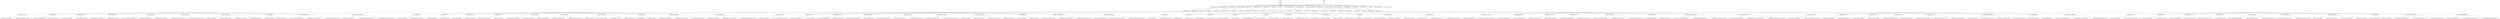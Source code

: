 digraph G { 
rankdir = BT 
"BatteryUsage_weight" [shape = oval] 
AndRef0[shape = point] 
AndRef0->"BatteryUsage_LocationFinding"
"BatteryUsage_LocationFinding[GPS]"->AndRef0 [dir = none] 
AndRef1[shape = point] 
AndRef1->"BatteryUsage_LocationFinding"
"BatteryUsage_LocationFinding[radio triangulation]"->AndRef1 [dir = none] 
"BatteryUsage_LocationFinding" [shape = oval] 
AndRef2[shape = point] 
AndRef2->"BatteryUsage_FileSharing"
"BatteryUsage_FileSharing[OpenIntent]"->AndRef2 [dir = none] 
AndRef3[shape = point] 
AndRef3->"BatteryUsage_FileSharing"
"BatteryUsage_FileSharing[In house]"->AndRef3 [dir = none] 
"BatteryUsage_FileSharing" [shape = oval] 
AndRef4[shape = point] 
AndRef4->"BatteryUsage_ReportSyncing"
"BatteryUsage_ReportSyncing[Explicit]"->AndRef4 [dir = none] 
AndRef5[shape = point] 
AndRef5->"BatteryUsage_ReportSyncing"
"BatteryUsage_ReportSyncing[Implicit]"->AndRef5 [dir = none] 
"BatteryUsage_ReportSyncing" [shape = oval] 
AndRef6[shape = point] 
AndRef6->"BatteryUsage_ChatProtocol"
"BatteryUsage_ChatProtocol[XMPP (Open Fire)]"->AndRef6 [dir = none] 
AndRef7[shape = point] 
AndRef7->"BatteryUsage_ChatProtocol"
"BatteryUsage_ChatProtocol[In house]"->AndRef7 [dir = none] 
"BatteryUsage_ChatProtocol" [shape = oval] 
AndRef8[shape = point] 
AndRef8->"BatteryUsage_MapAccess"
"BatteryUsage_MapAccess[On Demand (Google)]"->AndRef8 [dir = none] 
AndRef9[shape = point] 
AndRef9->"BatteryUsage_MapAccess"
"BatteryUsage_MapAccess[Cache on server]"->AndRef9 [dir = none] 
AndRef10[shape = point] 
AndRef10->"BatteryUsage_MapAccess"
"BatteryUsage_MapAccess[Preloaded (ESRI)]"->AndRef10 [dir = none] 
"BatteryUsage_MapAccess" [shape = oval] 
AndRef11[shape = point] 
AndRef11->"BatteryUsage_HardwarePlatform"
"BatteryUsage_HardwarePlatform[Nexus I (HTC)]"->AndRef11 [dir = none] 
AndRef12[shape = point] 
AndRef12->"BatteryUsage_HardwarePlatform"
"BatteryUsage_HardwarePlatform[Droid (Motorola)]"->AndRef12 [dir = none] 
"BatteryUsage_HardwarePlatform" [shape = oval] 
AndRef13[shape = point] 
AndRef13->"BatteryUsage_Connectivity"
"BatteryUsage_Connectivity[Wifi]"->AndRef13 [dir = none] 
AndRef14[shape = point] 
AndRef14->"BatteryUsage_Connectivity"
"BatteryUsage_Connectivity[3G on Nexus I]"->AndRef14 [dir = none] 
AndRef15[shape = point] 
AndRef15->"BatteryUsage_Connectivity"
"BatteryUsage_Connectivity[3G on Droid]"->AndRef15 [dir = none] 
AndRef16[shape = point] 
AndRef16->"BatteryUsage_Connectivity"
"BatteryUsage_Connectivity[Bluetooth]"->AndRef16 [dir = none] 
"BatteryUsage_Connectivity" [shape = oval] 
AndRef17[shape = point] 
AndRef17->"BatteryUsage_DataBase"
"BatteryUsage_DataBase[MySQL]"->AndRef17 [dir = none] 
AndRef18[shape = point] 
AndRef18->"BatteryUsage_DataBase"
"BatteryUsage_DataBase[sqLite]"->AndRef18 [dir = none] 
"BatteryUsage_DataBase" [shape = oval] 
AndRef19[shape = point] 
AndRef19->"BatteryUsage_ArchitecturalPattern"
"BatteryUsage_ArchitecturalPattern[Peer-to-peer]"->AndRef19 [dir = none] 
AndRef20[shape = point] 
AndRef20->"BatteryUsage_ArchitecturalPattern"
"BatteryUsage_ArchitecturalPattern[Client-Server]"->AndRef20 [dir = none] 
AndRef21[shape = point] 
AndRef21->"BatteryUsage_ArchitecturalPattern"
"BatteryUsage_ArchitecturalPattern[Push-based]"->AndRef21 [dir = none] 
"BatteryUsage_ArchitecturalPattern" [shape = oval] 
AndRef22[shape = point] 
AndRef22->"BatteryUsage_DataExchangeFormat"
"BatteryUsage_DataExchangeFormat[XML]"->AndRef22 [dir = none] 
AndRef23[shape = point] 
AndRef23->"BatteryUsage_DataExchangeFormat"
"BatteryUsage_DataExchangeFormat[Compressed XML]"->AndRef23 [dir = none] 
AndRef24[shape = point] 
AndRef24->"BatteryUsage_DataExchangeFormat"
"BatteryUsage_DataExchangeFormat[Unformatted data]"->AndRef24 [dir = none] 
"BatteryUsage_DataExchangeFormat" [shape = oval] 
"BatteryUsage" [shape = oval] 
AndRef25[shape = point] 
AndRef25->"BatteryUsage"
"BatteryUsage_LocationFinding"->AndRef25 [dir = none] 
"BatteryUsage_FileSharing"->AndRef25 [dir = none] 
"BatteryUsage_ReportSyncing"->AndRef25 [dir = none] 
"BatteryUsage_ChatProtocol"->AndRef25 [dir = none] 
"BatteryUsage_MapAccess"->AndRef25 [dir = none] 
"BatteryUsage_HardwarePlatform"->AndRef25 [dir = none] 
"BatteryUsage_Connectivity"->AndRef25 [dir = none] 
"BatteryUsage_DataBase"->AndRef25 [dir = none] 
"BatteryUsage_ArchitecturalPattern"->AndRef25 [dir = none] 
"BatteryUsage_DataExchangeFormat"->AndRef25 [dir = none] 
"BatteryUsage_best" [shape = oval] 
"BatteryUsage_worst" [shape = oval] 
"BatteryUsage_Preference" [shape = oval] 
AndRef26[shape = point] 
AndRef26->"BatteryUsage_Preference"
"BatteryUsage"->AndRef26 [dir = none] 
"BatteryUsage_best"->AndRef26 [dir = none] 
"BatteryUsage_worst"->AndRef26 [dir = none] 
"ResponseTime_weight" [shape = oval] 
AndRef27[shape = point] 
AndRef27->"ResponseTime_LocationFinding"
"ResponseTime_LocationFinding[GPS]"->AndRef27 [dir = none] 
AndRef28[shape = point] 
AndRef28->"ResponseTime_LocationFinding"
"ResponseTime_LocationFinding[radio triangulation]"->AndRef28 [dir = none] 
"ResponseTime_LocationFinding" [shape = oval] 
AndRef29[shape = point] 
AndRef29->"ResponseTime_FileSharing"
"ResponseTime_FileSharing[OpenIntent]"->AndRef29 [dir = none] 
AndRef30[shape = point] 
AndRef30->"ResponseTime_FileSharing"
"ResponseTime_FileSharing[In house]"->AndRef30 [dir = none] 
"ResponseTime_FileSharing" [shape = oval] 
AndRef31[shape = point] 
AndRef31->"ResponseTime_ReportSyncing"
"ResponseTime_ReportSyncing[Explicit]"->AndRef31 [dir = none] 
AndRef32[shape = point] 
AndRef32->"ResponseTime_ReportSyncing"
"ResponseTime_ReportSyncing[Implicit]"->AndRef32 [dir = none] 
"ResponseTime_ReportSyncing" [shape = oval] 
AndRef33[shape = point] 
AndRef33->"ResponseTime_ChatProtocol"
"ResponseTime_ChatProtocol[XMPP (Open Fire)]"->AndRef33 [dir = none] 
AndRef34[shape = point] 
AndRef34->"ResponseTime_ChatProtocol"
"ResponseTime_ChatProtocol[In house]"->AndRef34 [dir = none] 
"ResponseTime_ChatProtocol" [shape = oval] 
AndRef35[shape = point] 
AndRef35->"ResponseTime_MapAccess"
"ResponseTime_MapAccess[On Demand (Google)]"->AndRef35 [dir = none] 
AndRef36[shape = point] 
AndRef36->"ResponseTime_MapAccess"
"ResponseTime_MapAccess[Cache on server]"->AndRef36 [dir = none] 
AndRef37[shape = point] 
AndRef37->"ResponseTime_MapAccess"
"ResponseTime_MapAccess[Preloaded (ESRI)]"->AndRef37 [dir = none] 
"ResponseTime_MapAccess" [shape = oval] 
AndRef38[shape = point] 
AndRef38->"ResponseTime_HardwarePlatform"
"ResponseTime_HardwarePlatform[Nexus I (HTC)]"->AndRef38 [dir = none] 
AndRef39[shape = point] 
AndRef39->"ResponseTime_HardwarePlatform"
"ResponseTime_HardwarePlatform[Droid (Motorola)]"->AndRef39 [dir = none] 
"ResponseTime_HardwarePlatform" [shape = oval] 
AndRef40[shape = point] 
AndRef40->"ResponseTime_Connectivity"
"ResponseTime_Connectivity[Wifi]"->AndRef40 [dir = none] 
AndRef41[shape = point] 
AndRef41->"ResponseTime_Connectivity"
"ResponseTime_Connectivity[3G on Nexus I]"->AndRef41 [dir = none] 
AndRef42[shape = point] 
AndRef42->"ResponseTime_Connectivity"
"ResponseTime_Connectivity[3G on Droid]"->AndRef42 [dir = none] 
AndRef43[shape = point] 
AndRef43->"ResponseTime_Connectivity"
"ResponseTime_Connectivity[Bluetooth]"->AndRef43 [dir = none] 
"ResponseTime_Connectivity" [shape = oval] 
AndRef44[shape = point] 
AndRef44->"ResponseTime_DataBase"
"ResponseTime_DataBase[MySQL]"->AndRef44 [dir = none] 
AndRef45[shape = point] 
AndRef45->"ResponseTime_DataBase"
"ResponseTime_DataBase[sqLite]"->AndRef45 [dir = none] 
"ResponseTime_DataBase" [shape = oval] 
AndRef46[shape = point] 
AndRef46->"ResponseTime_ArchitecturalPattern"
"ResponseTime_ArchitecturalPattern[Peer-to-peer]"->AndRef46 [dir = none] 
AndRef47[shape = point] 
AndRef47->"ResponseTime_ArchitecturalPattern"
"ResponseTime_ArchitecturalPattern[Client-Server]"->AndRef47 [dir = none] 
AndRef48[shape = point] 
AndRef48->"ResponseTime_ArchitecturalPattern"
"ResponseTime_ArchitecturalPattern[Push-based]"->AndRef48 [dir = none] 
"ResponseTime_ArchitecturalPattern" [shape = oval] 
AndRef49[shape = point] 
AndRef49->"ResponseTime_DataExchangeFormat"
"ResponseTime_DataExchangeFormat[XML]"->AndRef49 [dir = none] 
AndRef50[shape = point] 
AndRef50->"ResponseTime_DataExchangeFormat"
"ResponseTime_DataExchangeFormat[Compressed XML]"->AndRef50 [dir = none] 
AndRef51[shape = point] 
AndRef51->"ResponseTime_DataExchangeFormat"
"ResponseTime_DataExchangeFormat[Unformatted data]"->AndRef51 [dir = none] 
"ResponseTime_DataExchangeFormat" [shape = oval] 
"ResponseTime" [shape = oval] 
AndRef52[shape = point] 
AndRef52->"ResponseTime"
"ResponseTime_LocationFinding"->AndRef52 [dir = none] 
"ResponseTime_FileSharing"->AndRef52 [dir = none] 
"ResponseTime_ReportSyncing"->AndRef52 [dir = none] 
"ResponseTime_ChatProtocol"->AndRef52 [dir = none] 
"ResponseTime_MapAccess"->AndRef52 [dir = none] 
"ResponseTime_HardwarePlatform"->AndRef52 [dir = none] 
"ResponseTime_Connectivity"->AndRef52 [dir = none] 
"ResponseTime_DataBase"->AndRef52 [dir = none] 
"ResponseTime_ArchitecturalPattern"->AndRef52 [dir = none] 
"ResponseTime_DataExchangeFormat"->AndRef52 [dir = none] 
"ResponseTime_worst" [shape = oval] 
"ResponseTime_best" [shape = oval] 
"ResponseTime_Preference" [shape = oval] 
AndRef53[shape = point] 
AndRef53->"ResponseTime_Preference"
"ResponseTime"->AndRef53 [dir = none] 
"ResponseTime_worst"->AndRef53 [dir = none] 
"ResponseTime_best"->AndRef53 [dir = none] 
"Reliability_weight" [shape = oval] 
AndRef54[shape = point] 
AndRef54->"Reliability_LocationFinding"
"Reliability_LocationFinding[GPS]"->AndRef54 [dir = none] 
AndRef55[shape = point] 
AndRef55->"Reliability_LocationFinding"
"Reliability_LocationFinding[radio triangulation]"->AndRef55 [dir = none] 
"Reliability_LocationFinding" [shape = oval] 
AndRef56[shape = point] 
AndRef56->"Reliability_FileSharing"
"Reliability_FileSharing[OpenIntent]"->AndRef56 [dir = none] 
AndRef57[shape = point] 
AndRef57->"Reliability_FileSharing"
"Reliability_FileSharing[In house]"->AndRef57 [dir = none] 
"Reliability_FileSharing" [shape = oval] 
AndRef58[shape = point] 
AndRef58->"Reliability_ReportSyncing"
"Reliability_ReportSyncing[Explicit]"->AndRef58 [dir = none] 
AndRef59[shape = point] 
AndRef59->"Reliability_ReportSyncing"
"Reliability_ReportSyncing[Implicit]"->AndRef59 [dir = none] 
"Reliability_ReportSyncing" [shape = oval] 
AndRef60[shape = point] 
AndRef60->"Reliability_ChatProtocol"
"Reliability_ChatProtocol[XMPP (Open Fire)]"->AndRef60 [dir = none] 
AndRef61[shape = point] 
AndRef61->"Reliability_ChatProtocol"
"Reliability_ChatProtocol[In house]"->AndRef61 [dir = none] 
"Reliability_ChatProtocol" [shape = oval] 
AndRef62[shape = point] 
AndRef62->"Reliability_MapAccess"
"Reliability_MapAccess[On Demand (Google)]"->AndRef62 [dir = none] 
AndRef63[shape = point] 
AndRef63->"Reliability_MapAccess"
"Reliability_MapAccess[Cache on server]"->AndRef63 [dir = none] 
AndRef64[shape = point] 
AndRef64->"Reliability_MapAccess"
"Reliability_MapAccess[Preloaded (ESRI)]"->AndRef64 [dir = none] 
"Reliability_MapAccess" [shape = oval] 
AndRef65[shape = point] 
AndRef65->"Reliability_HardwarePlatform"
"Reliability_HardwarePlatform[Nexus I (HTC)]"->AndRef65 [dir = none] 
AndRef66[shape = point] 
AndRef66->"Reliability_HardwarePlatform"
"Reliability_HardwarePlatform[Droid (Motorola)]"->AndRef66 [dir = none] 
"Reliability_HardwarePlatform" [shape = oval] 
AndRef67[shape = point] 
AndRef67->"Reliability_Connectivity"
"Reliability_Connectivity[Wifi]"->AndRef67 [dir = none] 
AndRef68[shape = point] 
AndRef68->"Reliability_Connectivity"
"Reliability_Connectivity[3G on Nexus I]"->AndRef68 [dir = none] 
AndRef69[shape = point] 
AndRef69->"Reliability_Connectivity"
"Reliability_Connectivity[3G on Droid]"->AndRef69 [dir = none] 
AndRef70[shape = point] 
AndRef70->"Reliability_Connectivity"
"Reliability_Connectivity[Bluetooth]"->AndRef70 [dir = none] 
"Reliability_Connectivity" [shape = oval] 
AndRef71[shape = point] 
AndRef71->"Reliability_DataBase"
"Reliability_DataBase[MySQL]"->AndRef71 [dir = none] 
AndRef72[shape = point] 
AndRef72->"Reliability_DataBase"
"Reliability_DataBase[sqLite]"->AndRef72 [dir = none] 
"Reliability_DataBase" [shape = oval] 
AndRef73[shape = point] 
AndRef73->"Reliability_ArchitecturalPattern"
"Reliability_ArchitecturalPattern[Peer-to-peer]"->AndRef73 [dir = none] 
AndRef74[shape = point] 
AndRef74->"Reliability_ArchitecturalPattern"
"Reliability_ArchitecturalPattern[Client-Server]"->AndRef74 [dir = none] 
AndRef75[shape = point] 
AndRef75->"Reliability_ArchitecturalPattern"
"Reliability_ArchitecturalPattern[Push-based]"->AndRef75 [dir = none] 
"Reliability_ArchitecturalPattern" [shape = oval] 
AndRef76[shape = point] 
AndRef76->"Reliability_DataExchangeFormat"
"Reliability_DataExchangeFormat[XML]"->AndRef76 [dir = none] 
AndRef77[shape = point] 
AndRef77->"Reliability_DataExchangeFormat"
"Reliability_DataExchangeFormat[Compressed XML]"->AndRef77 [dir = none] 
AndRef78[shape = point] 
AndRef78->"Reliability_DataExchangeFormat"
"Reliability_DataExchangeFormat[Unformatted data]"->AndRef78 [dir = none] 
"Reliability_DataExchangeFormat" [shape = oval] 
"Reliability" [shape = oval] 
AndRef79[shape = point] 
AndRef79->"Reliability"
"Reliability_LocationFinding"->AndRef79 [dir = none] 
"Reliability_FileSharing"->AndRef79 [dir = none] 
"Reliability_ReportSyncing"->AndRef79 [dir = none] 
"Reliability_ChatProtocol"->AndRef79 [dir = none] 
"Reliability_MapAccess"->AndRef79 [dir = none] 
"Reliability_HardwarePlatform"->AndRef79 [dir = none] 
"Reliability_Connectivity"->AndRef79 [dir = none] 
"Reliability_DataBase"->AndRef79 [dir = none] 
"Reliability_ArchitecturalPattern"->AndRef79 [dir = none] 
"Reliability_DataExchangeFormat"->AndRef79 [dir = none] 
"Reliability_worst" [shape = oval] 
"Reliability_best" [shape = oval] 
"Reliability_Preference" [shape = oval] 
AndRef80[shape = point] 
AndRef80->"Reliability_Preference"
"Reliability"->AndRef80 [dir = none] 
"Reliability_worst"->AndRef80 [dir = none] 
"Reliability_best"->AndRef80 [dir = none] 
"RampUpTime_weight" [shape = oval] 
AndRef81[shape = point] 
AndRef81->"RampUpTime_LocationFinding"
"RampUpTime_LocationFinding[GPS]"->AndRef81 [dir = none] 
AndRef82[shape = point] 
AndRef82->"RampUpTime_LocationFinding"
"RampUpTime_LocationFinding[radio triangulation]"->AndRef82 [dir = none] 
"RampUpTime_LocationFinding" [shape = oval] 
AndRef83[shape = point] 
AndRef83->"RampUpTime_FileSharing"
"RampUpTime_FileSharing[OpenIntent]"->AndRef83 [dir = none] 
AndRef84[shape = point] 
AndRef84->"RampUpTime_FileSharing"
"RampUpTime_FileSharing[In house]"->AndRef84 [dir = none] 
"RampUpTime_FileSharing" [shape = oval] 
AndRef85[shape = point] 
AndRef85->"RampUpTime_ReportSyncing"
"RampUpTime_ReportSyncing[Explicit]"->AndRef85 [dir = none] 
AndRef86[shape = point] 
AndRef86->"RampUpTime_ReportSyncing"
"RampUpTime_ReportSyncing[Implicit]"->AndRef86 [dir = none] 
"RampUpTime_ReportSyncing" [shape = oval] 
AndRef87[shape = point] 
AndRef87->"RampUpTime_ChatProtocol"
"RampUpTime_ChatProtocol[XMPP (Open Fire)]"->AndRef87 [dir = none] 
AndRef88[shape = point] 
AndRef88->"RampUpTime_ChatProtocol"
"RampUpTime_ChatProtocol[In house]"->AndRef88 [dir = none] 
"RampUpTime_ChatProtocol" [shape = oval] 
AndRef89[shape = point] 
AndRef89->"RampUpTime_MapAccess"
"RampUpTime_MapAccess[On Demand (Google)]"->AndRef89 [dir = none] 
AndRef90[shape = point] 
AndRef90->"RampUpTime_MapAccess"
"RampUpTime_MapAccess[Cache on server]"->AndRef90 [dir = none] 
AndRef91[shape = point] 
AndRef91->"RampUpTime_MapAccess"
"RampUpTime_MapAccess[Preloaded (ESRI)]"->AndRef91 [dir = none] 
"RampUpTime_MapAccess" [shape = oval] 
AndRef92[shape = point] 
AndRef92->"RampUpTime_HardwarePlatform"
"RampUpTime_HardwarePlatform[Nexus I (HTC)]"->AndRef92 [dir = none] 
AndRef93[shape = point] 
AndRef93->"RampUpTime_HardwarePlatform"
"RampUpTime_HardwarePlatform[Droid (Motorola)]"->AndRef93 [dir = none] 
"RampUpTime_HardwarePlatform" [shape = oval] 
AndRef94[shape = point] 
AndRef94->"RampUpTime_Connectivity"
"RampUpTime_Connectivity[Wifi]"->AndRef94 [dir = none] 
AndRef95[shape = point] 
AndRef95->"RampUpTime_Connectivity"
"RampUpTime_Connectivity[3G on Nexus I]"->AndRef95 [dir = none] 
AndRef96[shape = point] 
AndRef96->"RampUpTime_Connectivity"
"RampUpTime_Connectivity[3G on Droid]"->AndRef96 [dir = none] 
AndRef97[shape = point] 
AndRef97->"RampUpTime_Connectivity"
"RampUpTime_Connectivity[Bluetooth]"->AndRef97 [dir = none] 
"RampUpTime_Connectivity" [shape = oval] 
AndRef98[shape = point] 
AndRef98->"RampUpTime_DataBase"
"RampUpTime_DataBase[MySQL]"->AndRef98 [dir = none] 
AndRef99[shape = point] 
AndRef99->"RampUpTime_DataBase"
"RampUpTime_DataBase[sqLite]"->AndRef99 [dir = none] 
"RampUpTime_DataBase" [shape = oval] 
AndRef100[shape = point] 
AndRef100->"RampUpTime_ArchitecturalPattern"
"RampUpTime_ArchitecturalPattern[Peer-to-peer]"->AndRef100 [dir = none] 
AndRef101[shape = point] 
AndRef101->"RampUpTime_ArchitecturalPattern"
"RampUpTime_ArchitecturalPattern[Client-Server]"->AndRef101 [dir = none] 
AndRef102[shape = point] 
AndRef102->"RampUpTime_ArchitecturalPattern"
"RampUpTime_ArchitecturalPattern[Push-based]"->AndRef102 [dir = none] 
"RampUpTime_ArchitecturalPattern" [shape = oval] 
AndRef103[shape = point] 
AndRef103->"RampUpTime_DataExchangeFormat"
"RampUpTime_DataExchangeFormat[XML]"->AndRef103 [dir = none] 
AndRef104[shape = point] 
AndRef104->"RampUpTime_DataExchangeFormat"
"RampUpTime_DataExchangeFormat[Compressed XML]"->AndRef104 [dir = none] 
AndRef105[shape = point] 
AndRef105->"RampUpTime_DataExchangeFormat"
"RampUpTime_DataExchangeFormat[Unformatted data]"->AndRef105 [dir = none] 
"RampUpTime_DataExchangeFormat" [shape = oval] 
"RampUpTime" [shape = oval] 
AndRef106[shape = point] 
AndRef106->"RampUpTime"
"RampUpTime_LocationFinding"->AndRef106 [dir = none] 
"RampUpTime_FileSharing"->AndRef106 [dir = none] 
"RampUpTime_ReportSyncing"->AndRef106 [dir = none] 
"RampUpTime_ChatProtocol"->AndRef106 [dir = none] 
"RampUpTime_MapAccess"->AndRef106 [dir = none] 
"RampUpTime_HardwarePlatform"->AndRef106 [dir = none] 
"RampUpTime_Connectivity"->AndRef106 [dir = none] 
"RampUpTime_DataBase"->AndRef106 [dir = none] 
"RampUpTime_ArchitecturalPattern"->AndRef106 [dir = none] 
"RampUpTime_DataExchangeFormat"->AndRef106 [dir = none] 
"RampUpTime_worst" [shape = oval] 
"RampUpTime_best" [shape = oval] 
"RampUpTime_Preference" [shape = oval] 
AndRef107[shape = point] 
AndRef107->"RampUpTime_Preference"
"RampUpTime"->AndRef107 [dir = none] 
"RampUpTime_worst"->AndRef107 [dir = none] 
"RampUpTime_best"->AndRef107 [dir = none] 
"Cost_weight" [shape = oval] 
AndRef108[shape = point] 
AndRef108->"Cost_LocationFinding"
"Cost_LocationFinding[GPS]"->AndRef108 [dir = none] 
AndRef109[shape = point] 
AndRef109->"Cost_LocationFinding"
"Cost_LocationFinding[radio triangulation]"->AndRef109 [dir = none] 
"Cost_LocationFinding" [shape = oval] 
AndRef110[shape = point] 
AndRef110->"Cost_FileSharing"
"Cost_FileSharing[OpenIntent]"->AndRef110 [dir = none] 
AndRef111[shape = point] 
AndRef111->"Cost_FileSharing"
"Cost_FileSharing[In house]"->AndRef111 [dir = none] 
"Cost_FileSharing" [shape = oval] 
AndRef112[shape = point] 
AndRef112->"Cost_ReportSyncing"
"Cost_ReportSyncing[Explicit]"->AndRef112 [dir = none] 
AndRef113[shape = point] 
AndRef113->"Cost_ReportSyncing"
"Cost_ReportSyncing[Implicit]"->AndRef113 [dir = none] 
"Cost_ReportSyncing" [shape = oval] 
AndRef114[shape = point] 
AndRef114->"Cost_ChatProtocol"
"Cost_ChatProtocol[XMPP (Open Fire)]"->AndRef114 [dir = none] 
AndRef115[shape = point] 
AndRef115->"Cost_ChatProtocol"
"Cost_ChatProtocol[In house]"->AndRef115 [dir = none] 
"Cost_ChatProtocol" [shape = oval] 
AndRef116[shape = point] 
AndRef116->"Cost_MapAccess"
"Cost_MapAccess[On Demand (Google)]"->AndRef116 [dir = none] 
AndRef117[shape = point] 
AndRef117->"Cost_MapAccess"
"Cost_MapAccess[Cache on server]"->AndRef117 [dir = none] 
AndRef118[shape = point] 
AndRef118->"Cost_MapAccess"
"Cost_MapAccess[Preloaded (ESRI)]"->AndRef118 [dir = none] 
"Cost_MapAccess" [shape = oval] 
AndRef119[shape = point] 
AndRef119->"Cost_HardwarePlatform"
"Cost_HardwarePlatform[Nexus I (HTC)]"->AndRef119 [dir = none] 
AndRef120[shape = point] 
AndRef120->"Cost_HardwarePlatform"
"Cost_HardwarePlatform[Droid (Motorola)]"->AndRef120 [dir = none] 
"Cost_HardwarePlatform" [shape = oval] 
AndRef121[shape = point] 
AndRef121->"Cost_Connectivity"
"Cost_Connectivity[Wifi]"->AndRef121 [dir = none] 
AndRef122[shape = point] 
AndRef122->"Cost_Connectivity"
"Cost_Connectivity[3G on Nexus I]"->AndRef122 [dir = none] 
AndRef123[shape = point] 
AndRef123->"Cost_Connectivity"
"Cost_Connectivity[3G on Droid]"->AndRef123 [dir = none] 
AndRef124[shape = point] 
AndRef124->"Cost_Connectivity"
"Cost_Connectivity[Bluetooth]"->AndRef124 [dir = none] 
"Cost_Connectivity" [shape = oval] 
AndRef125[shape = point] 
AndRef125->"Cost_DataBase"
"Cost_DataBase[MySQL]"->AndRef125 [dir = none] 
AndRef126[shape = point] 
AndRef126->"Cost_DataBase"
"Cost_DataBase[sqLite]"->AndRef126 [dir = none] 
"Cost_DataBase" [shape = oval] 
AndRef127[shape = point] 
AndRef127->"Cost_ArchitecturalPattern"
"Cost_ArchitecturalPattern[Peer-to-peer]"->AndRef127 [dir = none] 
AndRef128[shape = point] 
AndRef128->"Cost_ArchitecturalPattern"
"Cost_ArchitecturalPattern[Client-Server]"->AndRef128 [dir = none] 
AndRef129[shape = point] 
AndRef129->"Cost_ArchitecturalPattern"
"Cost_ArchitecturalPattern[Push-based]"->AndRef129 [dir = none] 
"Cost_ArchitecturalPattern" [shape = oval] 
AndRef130[shape = point] 
AndRef130->"Cost_DataExchangeFormat"
"Cost_DataExchangeFormat[XML]"->AndRef130 [dir = none] 
AndRef131[shape = point] 
AndRef131->"Cost_DataExchangeFormat"
"Cost_DataExchangeFormat[Compressed XML]"->AndRef131 [dir = none] 
AndRef132[shape = point] 
AndRef132->"Cost_DataExchangeFormat"
"Cost_DataExchangeFormat[Unformatted data]"->AndRef132 [dir = none] 
"Cost_DataExchangeFormat" [shape = oval] 
"Cost" [shape = oval] 
AndRef133[shape = point] 
AndRef133->"Cost"
"Cost_LocationFinding"->AndRef133 [dir = none] 
"Cost_FileSharing"->AndRef133 [dir = none] 
"Cost_ReportSyncing"->AndRef133 [dir = none] 
"Cost_ChatProtocol"->AndRef133 [dir = none] 
"Cost_MapAccess"->AndRef133 [dir = none] 
"Cost_HardwarePlatform"->AndRef133 [dir = none] 
"Cost_Connectivity"->AndRef133 [dir = none] 
"Cost_DataBase"->AndRef133 [dir = none] 
"Cost_ArchitecturalPattern"->AndRef133 [dir = none] 
"Cost_DataExchangeFormat"->AndRef133 [dir = none] 
"Cost_worst" [shape = oval] 
"Cost_best" [shape = oval] 
"Cost_Preference" [shape = oval] 
AndRef134[shape = point] 
AndRef134->"Cost_Preference"
"Cost"->AndRef134 [dir = none] 
"Cost_worst"->AndRef134 [dir = none] 
"Cost_best"->AndRef134 [dir = none] 
"DevelopmentTime_weight" [shape = oval] 
AndRef135[shape = point] 
AndRef135->"DevelopmentTime_LocationFinding"
"DevelopmentTime_LocationFinding[GPS]"->AndRef135 [dir = none] 
AndRef136[shape = point] 
AndRef136->"DevelopmentTime_LocationFinding"
"DevelopmentTime_LocationFinding[radio triangulation]"->AndRef136 [dir = none] 
"DevelopmentTime_LocationFinding" [shape = oval] 
AndRef137[shape = point] 
AndRef137->"DevelopmentTime_FileSharing"
"DevelopmentTime_FileSharing[OpenIntent]"->AndRef137 [dir = none] 
AndRef138[shape = point] 
AndRef138->"DevelopmentTime_FileSharing"
"DevelopmentTime_FileSharing[In house]"->AndRef138 [dir = none] 
"DevelopmentTime_FileSharing" [shape = oval] 
AndRef139[shape = point] 
AndRef139->"DevelopmentTime_ReportSyncing"
"DevelopmentTime_ReportSyncing[Explicit]"->AndRef139 [dir = none] 
AndRef140[shape = point] 
AndRef140->"DevelopmentTime_ReportSyncing"
"DevelopmentTime_ReportSyncing[Implicit]"->AndRef140 [dir = none] 
"DevelopmentTime_ReportSyncing" [shape = oval] 
AndRef141[shape = point] 
AndRef141->"DevelopmentTime_ChatProtocol"
"DevelopmentTime_ChatProtocol[XMPP (Open Fire)]"->AndRef141 [dir = none] 
AndRef142[shape = point] 
AndRef142->"DevelopmentTime_ChatProtocol"
"DevelopmentTime_ChatProtocol[In house]"->AndRef142 [dir = none] 
"DevelopmentTime_ChatProtocol" [shape = oval] 
AndRef143[shape = point] 
AndRef143->"DevelopmentTime_MapAccess"
"DevelopmentTime_MapAccess[On Demand (Google)]"->AndRef143 [dir = none] 
AndRef144[shape = point] 
AndRef144->"DevelopmentTime_MapAccess"
"DevelopmentTime_MapAccess[Cache on server]"->AndRef144 [dir = none] 
AndRef145[shape = point] 
AndRef145->"DevelopmentTime_MapAccess"
"DevelopmentTime_MapAccess[Preloaded (ESRI)]"->AndRef145 [dir = none] 
"DevelopmentTime_MapAccess" [shape = oval] 
AndRef146[shape = point] 
AndRef146->"DevelopmentTime_DataBase"
"DevelopmentTime_DataBase[MySQL]"->AndRef146 [dir = none] 
AndRef147[shape = point] 
AndRef147->"DevelopmentTime_DataBase"
"DevelopmentTime_DataBase[sqLite]"->AndRef147 [dir = none] 
"DevelopmentTime_DataBase" [shape = oval] 
AndRef148[shape = point] 
AndRef148->"DevelopmentTime_ArchitecturalPattern"
"DevelopmentTime_ArchitecturalPattern[Peer-to-peer]"->AndRef148 [dir = none] 
AndRef149[shape = point] 
AndRef149->"DevelopmentTime_ArchitecturalPattern"
"DevelopmentTime_ArchitecturalPattern[Client-Server]"->AndRef149 [dir = none] 
AndRef150[shape = point] 
AndRef150->"DevelopmentTime_ArchitecturalPattern"
"DevelopmentTime_ArchitecturalPattern[Push-based]"->AndRef150 [dir = none] 
"DevelopmentTime_ArchitecturalPattern" [shape = oval] 
AndRef151[shape = point] 
AndRef151->"DevelopmentTime_DataExchangeFormat"
"DevelopmentTime_DataExchangeFormat[XML]"->AndRef151 [dir = none] 
AndRef152[shape = point] 
AndRef152->"DevelopmentTime_DataExchangeFormat"
"DevelopmentTime_DataExchangeFormat[Compressed XML]"->AndRef152 [dir = none] 
AndRef153[shape = point] 
AndRef153->"DevelopmentTime_DataExchangeFormat"
"DevelopmentTime_DataExchangeFormat[Unformatted data]"->AndRef153 [dir = none] 
"DevelopmentTime_DataExchangeFormat" [shape = oval] 
"DevelopmentTime" [shape = oval] 
AndRef154[shape = point] 
AndRef154->"DevelopmentTime"
"DevelopmentTime_LocationFinding"->AndRef154 [dir = none] 
"DevelopmentTime_FileSharing"->AndRef154 [dir = none] 
"DevelopmentTime_ReportSyncing"->AndRef154 [dir = none] 
"DevelopmentTime_ChatProtocol"->AndRef154 [dir = none] 
"DevelopmentTime_MapAccess"->AndRef154 [dir = none] 
"DevelopmentTime_DataBase"->AndRef154 [dir = none] 
"DevelopmentTime_ArchitecturalPattern"->AndRef154 [dir = none] 
"DevelopmentTime_DataExchangeFormat"->AndRef154 [dir = none] 
"DevelopmentTime_worst" [shape = oval] 
"DevelopmentTime_best" [shape = oval] 
"DevelopmentTime_Preference" [shape = oval] 
AndRef155[shape = point] 
AndRef155->"DevelopmentTime_Preference"
"DevelopmentTime"->AndRef155 [dir = none] 
"DevelopmentTime_worst"->AndRef155 [dir = none] 
"DevelopmentTime_best"->AndRef155 [dir = none] 
"DeploymentTime_weight" [shape = oval] 
AndRef156[shape = point] 
AndRef156->"DeploymentTime_LocationFinding"
"DeploymentTime_LocationFinding[GPS]"->AndRef156 [dir = none] 
AndRef157[shape = point] 
AndRef157->"DeploymentTime_LocationFinding"
"DeploymentTime_LocationFinding[radio triangulation]"->AndRef157 [dir = none] 
"DeploymentTime_LocationFinding" [shape = oval] 
AndRef158[shape = point] 
AndRef158->"DeploymentTime_FileSharing"
"DeploymentTime_FileSharing[OpenIntent]"->AndRef158 [dir = none] 
AndRef159[shape = point] 
AndRef159->"DeploymentTime_FileSharing"
"DeploymentTime_FileSharing[In house]"->AndRef159 [dir = none] 
"DeploymentTime_FileSharing" [shape = oval] 
AndRef160[shape = point] 
AndRef160->"DeploymentTime_ReportSyncing"
"DeploymentTime_ReportSyncing[Explicit]"->AndRef160 [dir = none] 
AndRef161[shape = point] 
AndRef161->"DeploymentTime_ReportSyncing"
"DeploymentTime_ReportSyncing[Implicit]"->AndRef161 [dir = none] 
"DeploymentTime_ReportSyncing" [shape = oval] 
AndRef162[shape = point] 
AndRef162->"DeploymentTime_ChatProtocol"
"DeploymentTime_ChatProtocol[XMPP (Open Fire)]"->AndRef162 [dir = none] 
AndRef163[shape = point] 
AndRef163->"DeploymentTime_ChatProtocol"
"DeploymentTime_ChatProtocol[In house]"->AndRef163 [dir = none] 
"DeploymentTime_ChatProtocol" [shape = oval] 
AndRef164[shape = point] 
AndRef164->"DeploymentTime_MapAccess"
"DeploymentTime_MapAccess[On Demand (Google)]"->AndRef164 [dir = none] 
AndRef165[shape = point] 
AndRef165->"DeploymentTime_MapAccess"
"DeploymentTime_MapAccess[Cache on server]"->AndRef165 [dir = none] 
AndRef166[shape = point] 
AndRef166->"DeploymentTime_MapAccess"
"DeploymentTime_MapAccess[Preloaded (ESRI)]"->AndRef166 [dir = none] 
"DeploymentTime_MapAccess" [shape = oval] 
AndRef167[shape = point] 
AndRef167->"DeploymentTime_Connectivity"
"DeploymentTime_Connectivity[Wifi]"->AndRef167 [dir = none] 
AndRef168[shape = point] 
AndRef168->"DeploymentTime_Connectivity"
"DeploymentTime_Connectivity[3G on Nexus I]"->AndRef168 [dir = none] 
AndRef169[shape = point] 
AndRef169->"DeploymentTime_Connectivity"
"DeploymentTime_Connectivity[3G on Droid]"->AndRef169 [dir = none] 
AndRef170[shape = point] 
AndRef170->"DeploymentTime_Connectivity"
"DeploymentTime_Connectivity[Bluetooth]"->AndRef170 [dir = none] 
"DeploymentTime_Connectivity" [shape = oval] 
AndRef171[shape = point] 
AndRef171->"DeploymentTime_DataBase"
"DeploymentTime_DataBase[MySQL]"->AndRef171 [dir = none] 
AndRef172[shape = point] 
AndRef172->"DeploymentTime_DataBase"
"DeploymentTime_DataBase[sqLite]"->AndRef172 [dir = none] 
"DeploymentTime_DataBase" [shape = oval] 
AndRef173[shape = point] 
AndRef173->"DeploymentTime_ArchitecturalPattern"
"DeploymentTime_ArchitecturalPattern[Peer-to-peer]"->AndRef173 [dir = none] 
AndRef174[shape = point] 
AndRef174->"DeploymentTime_ArchitecturalPattern"
"DeploymentTime_ArchitecturalPattern[Client-Server]"->AndRef174 [dir = none] 
AndRef175[shape = point] 
AndRef175->"DeploymentTime_ArchitecturalPattern"
"DeploymentTime_ArchitecturalPattern[Push-based]"->AndRef175 [dir = none] 
"DeploymentTime_ArchitecturalPattern" [shape = oval] 
"DeploymentTime" [shape = oval] 
AndRef176[shape = point] 
AndRef176->"DeploymentTime"
"DeploymentTime_LocationFinding"->AndRef176 [dir = none] 
"DeploymentTime_FileSharing"->AndRef176 [dir = none] 
"DeploymentTime_ReportSyncing"->AndRef176 [dir = none] 
"DeploymentTime_ChatProtocol"->AndRef176 [dir = none] 
"DeploymentTime_MapAccess"->AndRef176 [dir = none] 
"DeploymentTime_Connectivity"->AndRef176 [dir = none] 
"DeploymentTime_DataBase"->AndRef176 [dir = none] 
"DeploymentTime_ArchitecturalPattern"->AndRef176 [dir = none] 
"DeploymentTime_worst" [shape = oval] 
"DeploymentTime_best" [shape = oval] 
"DeploymentTime_Preference" [shape = oval] 
AndRef177[shape = point] 
AndRef177->"DeploymentTime_Preference"
"DeploymentTime"->AndRef177 [dir = none] 
"DeploymentTime_worst"->AndRef177 [dir = none] 
"DeploymentTime_best"->AndRef177 [dir = none] 
"NB" [shape = oval] 
AndRef178[shape = point] 
AndRef178->"NB"
"BatteryUsage_weight"->AndRef178 [dir = none] 
"BatteryUsage_Preference"->AndRef178 [dir = none] 
"ResponseTime_weight"->AndRef178 [dir = none] 
"ResponseTime_Preference"->AndRef178 [dir = none] 
"Reliability_weight"->AndRef178 [dir = none] 
"Reliability_Preference"->AndRef178 [dir = none] 
"RampUpTime_weight"->AndRef178 [dir = none] 
"RampUpTime_Preference"->AndRef178 [dir = none] 
"Cost_weight"->AndRef178 [dir = none] 
"Cost_Preference"->AndRef178 [dir = none] 
"DevelopmentTime_weight"->AndRef178 [dir = none] 
"DevelopmentTime_Preference"->AndRef178 [dir = none] 
"DeploymentTime_weight"->AndRef178 [dir = none] 
"DeploymentTime_Preference"->AndRef178 [dir = none] 
ENB [shape = box] 
NB->"ENB"
"BatteryUsage_must" [shape = oval] 
"BatteryUsage_Failure" [shape = oval] 
AndRef179[shape = point] 
AndRef179->"BatteryUsage_Failure"
"BatteryUsage"->AndRef179 [dir = none] 
"BatteryUsage_must"->AndRef179 [dir = none] 
"ResponseTime_must" [shape = oval] 
"ResponseTime_Failure" [shape = oval] 
AndRef180[shape = point] 
AndRef180->"ResponseTime_Failure"
"ResponseTime"->AndRef180 [dir = none] 
"ResponseTime_must"->AndRef180 [dir = none] 
"Reliability_must" [shape = oval] 
"Reliability_Failure" [shape = oval] 
AndRef181[shape = point] 
AndRef181->"Reliability_Failure"
"Reliability"->AndRef181 [dir = none] 
"Reliability_must"->AndRef181 [dir = none] 
"RampUpTime_must" [shape = oval] 
"RampUpTime_Failure" [shape = oval] 
AndRef182[shape = point] 
AndRef182->"RampUpTime_Failure"
"RampUpTime"->AndRef182 [dir = none] 
"RampUpTime_must"->AndRef182 [dir = none] 
"Cost_must" [shape = oval] 
"Cost_Failure" [shape = oval] 
AndRef183[shape = point] 
AndRef183->"Cost_Failure"
"Cost"->AndRef183 [dir = none] 
"Cost_must"->AndRef183 [dir = none] 
"DevelopmentTime_must" [shape = oval] 
"DevelopmentTime_Failure" [shape = oval] 
AndRef184[shape = point] 
AndRef184->"DevelopmentTime_Failure"
"DevelopmentTime"->AndRef184 [dir = none] 
"DevelopmentTime_must"->AndRef184 [dir = none] 
"DeploymentTime_must" [shape = oval] 
"DeploymentTime_Failure" [shape = oval] 
AndRef185[shape = point] 
AndRef185->"DeploymentTime_Failure"
"DeploymentTime"->AndRef185 [dir = none] 
"DeploymentTime_must"->AndRef185 [dir = none] 
"GoalFailure" [shape = oval] 
AndRef186[shape = point] 
AndRef186->"GoalFailure"
"BatteryUsage_Failure"->AndRef186 [dir = none] 
"ResponseTime_Failure"->AndRef186 [dir = none] 
"Reliability_Failure"->AndRef186 [dir = none] 
"RampUpTime_Failure"->AndRef186 [dir = none] 
"Cost_Failure"->AndRef186 [dir = none] 
"DevelopmentTime_Failure"->AndRef186 [dir = none] 
"DeploymentTime_Failure"->AndRef186 [dir = none] 
Risk [shape = box] 
GoalFailure->"Risk"
}
